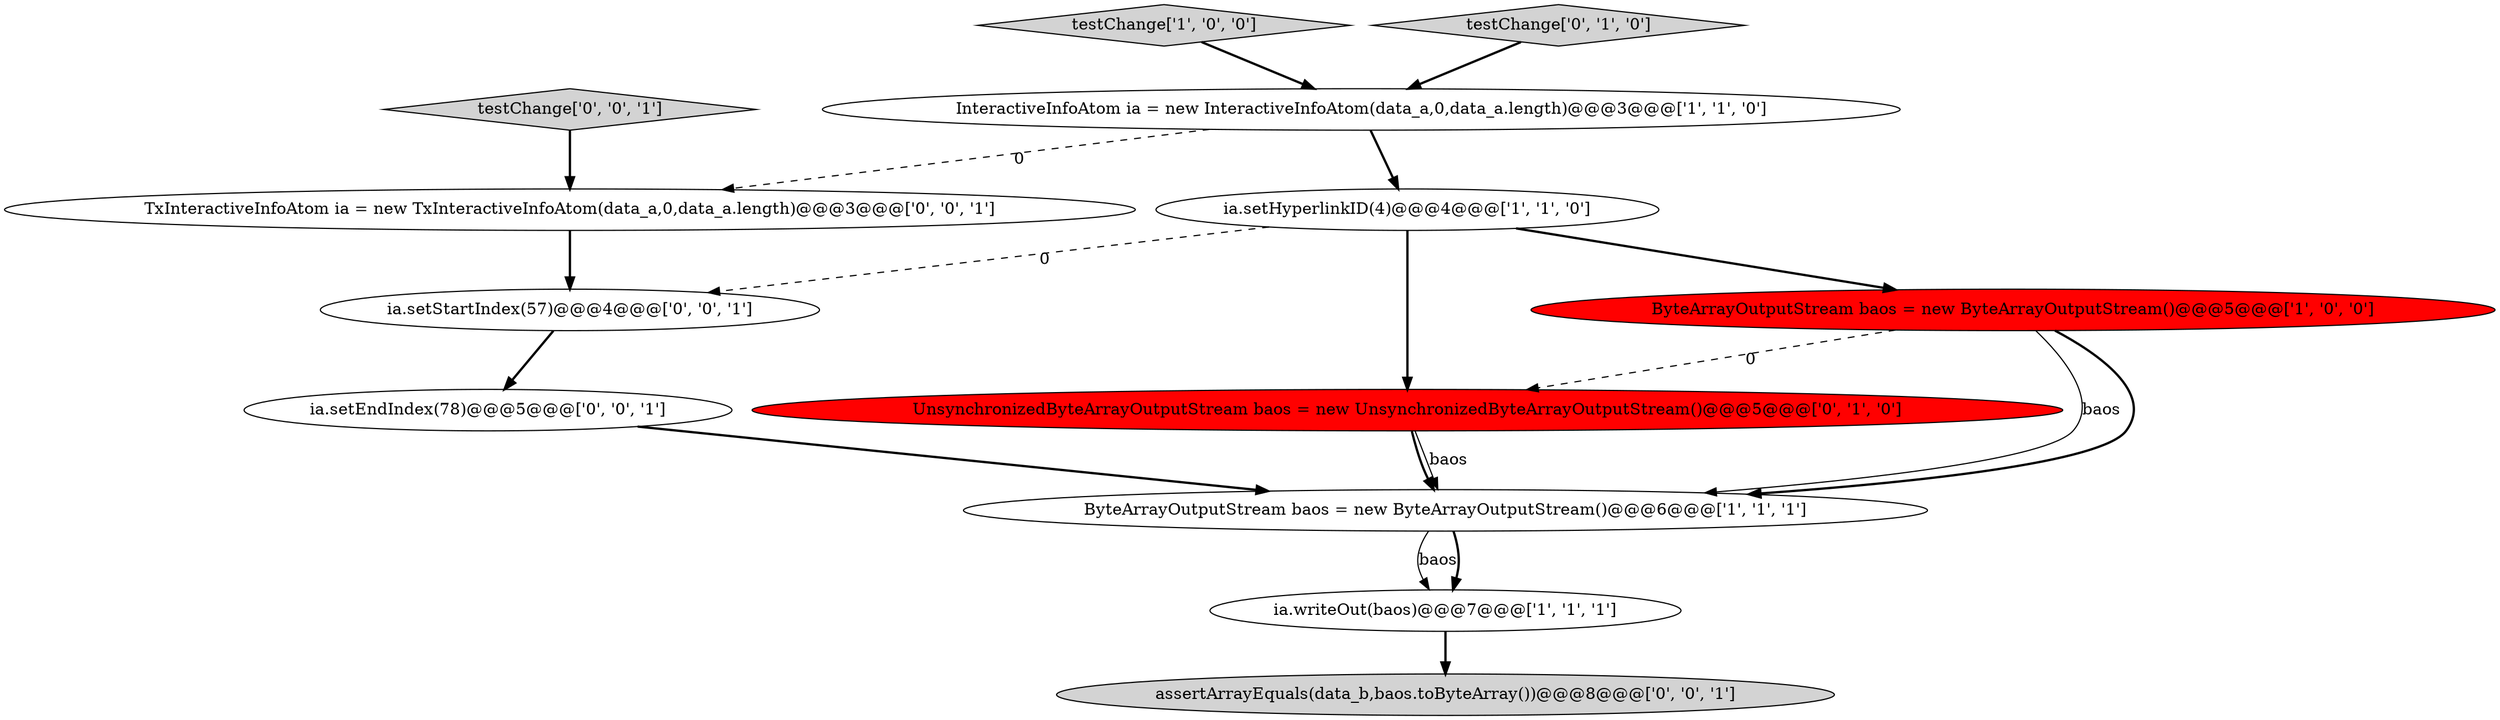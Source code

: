 digraph {
11 [style = filled, label = "ia.setStartIndex(57)@@@4@@@['0', '0', '1']", fillcolor = white, shape = ellipse image = "AAA0AAABBB3BBB"];
10 [style = filled, label = "testChange['0', '0', '1']", fillcolor = lightgray, shape = diamond image = "AAA0AAABBB3BBB"];
8 [style = filled, label = "assertArrayEquals(data_b,baos.toByteArray())@@@8@@@['0', '0', '1']", fillcolor = lightgray, shape = ellipse image = "AAA0AAABBB3BBB"];
5 [style = filled, label = "InteractiveInfoAtom ia = new InteractiveInfoAtom(data_a,0,data_a.length)@@@3@@@['1', '1', '0']", fillcolor = white, shape = ellipse image = "AAA0AAABBB1BBB"];
1 [style = filled, label = "testChange['1', '0', '0']", fillcolor = lightgray, shape = diamond image = "AAA0AAABBB1BBB"];
12 [style = filled, label = "TxInteractiveInfoAtom ia = new TxInteractiveInfoAtom(data_a,0,data_a.length)@@@3@@@['0', '0', '1']", fillcolor = white, shape = ellipse image = "AAA0AAABBB3BBB"];
6 [style = filled, label = "UnsynchronizedByteArrayOutputStream baos = new UnsynchronizedByteArrayOutputStream()@@@5@@@['0', '1', '0']", fillcolor = red, shape = ellipse image = "AAA1AAABBB2BBB"];
7 [style = filled, label = "testChange['0', '1', '0']", fillcolor = lightgray, shape = diamond image = "AAA0AAABBB2BBB"];
4 [style = filled, label = "ia.setHyperlinkID(4)@@@4@@@['1', '1', '0']", fillcolor = white, shape = ellipse image = "AAA0AAABBB1BBB"];
0 [style = filled, label = "ia.writeOut(baos)@@@7@@@['1', '1', '1']", fillcolor = white, shape = ellipse image = "AAA0AAABBB1BBB"];
2 [style = filled, label = "ByteArrayOutputStream baos = new ByteArrayOutputStream()@@@6@@@['1', '1', '1']", fillcolor = white, shape = ellipse image = "AAA0AAABBB1BBB"];
9 [style = filled, label = "ia.setEndIndex(78)@@@5@@@['0', '0', '1']", fillcolor = white, shape = ellipse image = "AAA0AAABBB3BBB"];
3 [style = filled, label = "ByteArrayOutputStream baos = new ByteArrayOutputStream()@@@5@@@['1', '0', '0']", fillcolor = red, shape = ellipse image = "AAA1AAABBB1BBB"];
1->5 [style = bold, label=""];
2->0 [style = solid, label="baos"];
4->3 [style = bold, label=""];
7->5 [style = bold, label=""];
2->0 [style = bold, label=""];
3->2 [style = solid, label="baos"];
3->6 [style = dashed, label="0"];
12->11 [style = bold, label=""];
5->12 [style = dashed, label="0"];
4->11 [style = dashed, label="0"];
3->2 [style = bold, label=""];
11->9 [style = bold, label=""];
4->6 [style = bold, label=""];
9->2 [style = bold, label=""];
10->12 [style = bold, label=""];
5->4 [style = bold, label=""];
0->8 [style = bold, label=""];
6->2 [style = bold, label=""];
6->2 [style = solid, label="baos"];
}
